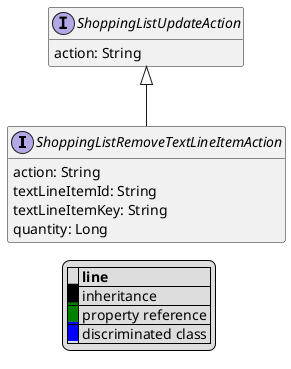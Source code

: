 @startuml

hide empty fields
hide empty methods
legend
|= |= line |
|<back:black>   </back>| inheritance |
|<back:green>   </back>| property reference |
|<back:blue>   </back>| discriminated class |
endlegend
interface ShoppingListRemoveTextLineItemAction [[ShoppingListRemoveTextLineItemAction.svg]] extends ShoppingListUpdateAction {
    action: String
    textLineItemId: String
    textLineItemKey: String
    quantity: Long
}
interface ShoppingListUpdateAction [[ShoppingListUpdateAction.svg]]  {
    action: String
}





@enduml
